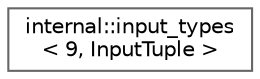 digraph "类继承关系图"
{
 // LATEX_PDF_SIZE
  bgcolor="transparent";
  edge [fontname=Helvetica,fontsize=10,labelfontname=Helvetica,labelfontsize=10];
  node [fontname=Helvetica,fontsize=10,shape=box,height=0.2,width=0.4];
  rankdir="LR";
  Node0 [id="Node000000",label="internal::input_types\l\< 9, InputTuple \>",height=0.2,width=0.4,color="grey40", fillcolor="white", style="filled",URL="$structinternal_1_1input__types_3_019_00_01_input_tuple_01_4.html",tooltip=" "];
}
